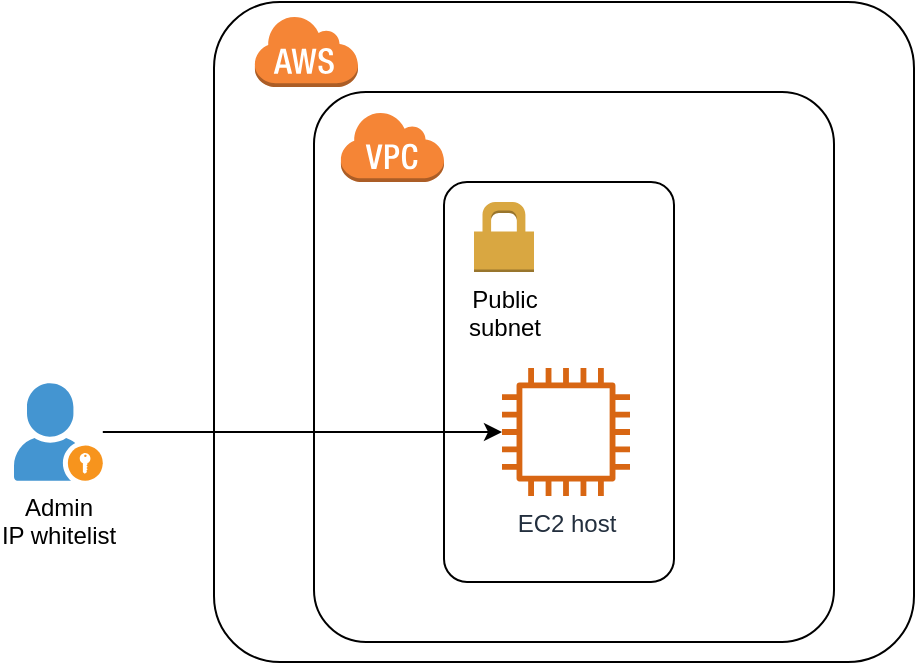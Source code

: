 <mxfile version="12.8.8" type="device"><diagram id="faAYdmmVHi362ZzeD9U7" name="Page-1"><mxGraphModel dx="1022" dy="437" grid="1" gridSize="10" guides="1" tooltips="1" connect="1" arrows="1" fold="1" page="1" pageScale="1" pageWidth="827" pageHeight="1169" math="0" shadow="0"><root><mxCell id="0"/><mxCell id="1" parent="0"/><mxCell id="Sfgr-Pu6cBmZIIHlNRuQ-5" value="" style="rounded=1;arcSize=10;dashed=0;strokeColor=#000000;fillColor=none;gradientColor=none;strokeWidth=1;" parent="1" vertex="1"><mxGeometry x="170" y="40" width="350" height="330" as="geometry"/></mxCell><mxCell id="Sfgr-Pu6cBmZIIHlNRuQ-7" value="" style="rounded=1;arcSize=10;strokeColor=#000000;fillColor=none;gradientColor=none;strokeWidth=1;perimeterSpacing=0;" parent="1" vertex="1"><mxGeometry x="220" y="85" width="260" height="275" as="geometry"/></mxCell><mxCell id="Sfgr-Pu6cBmZIIHlNRuQ-21" value="" style="rounded=1;arcSize=10;dashed=0;strokeColor=#000000;fillColor=none;gradientColor=none;strokeWidth=1;align=right;html=0;labelPosition=left;verticalLabelPosition=middle;verticalAlign=middle;horizontal=0;" parent="1" vertex="1"><mxGeometry x="285" y="130" width="115" height="200" as="geometry"/></mxCell><mxCell id="8bHSv-6jxeaeYeThPHs--4" value="" style="edgeStyle=orthogonalEdgeStyle;rounded=0;orthogonalLoop=1;jettySize=auto;html=1;" parent="1" source="BnBG_m8c1ZtjD3M9ec73-1" target="wJy5nL8BT2rT2vKoltnh-4" edge="1"><mxGeometry relative="1" as="geometry"><mxPoint x="120" y="311.5" as="sourcePoint"/></mxGeometry></mxCell><mxCell id="Sfgr-Pu6cBmZIIHlNRuQ-6" value="" style="dashed=0;html=1;shape=mxgraph.aws3.cloud;fillColor=#F58536;gradientColor=none;dashed=0;" parent="1" vertex="1"><mxGeometry x="190" y="46.5" width="52" height="36" as="geometry"/></mxCell><mxCell id="Sfgr-Pu6cBmZIIHlNRuQ-8" value="" style="dashed=0;html=1;shape=mxgraph.aws3.virtual_private_cloud;fillColor=#F58536;gradientColor=none;dashed=0;" parent="1" vertex="1"><mxGeometry x="233" y="94.5" width="52" height="35.5" as="geometry"/></mxCell><mxCell id="Sfgr-Pu6cBmZIIHlNRuQ-22" value="Public&lt;br&gt;subnet" style="dashed=0;html=1;shape=mxgraph.aws3.permissions;fillColor=#D9A741;gradientColor=none;dashed=0;strokeWidth=1;align=center;labelPosition=center;verticalLabelPosition=bottom;verticalAlign=top;" parent="1" vertex="1"><mxGeometry x="300" y="140" width="30" height="35" as="geometry"/></mxCell><mxCell id="wJy5nL8BT2rT2vKoltnh-4" value="EC2 host" style="outlineConnect=0;fontColor=#232F3E;gradientColor=none;fillColor=#D86613;strokeColor=none;dashed=0;verticalLabelPosition=bottom;verticalAlign=top;align=center;html=1;fontSize=12;fontStyle=0;aspect=fixed;pointerEvents=1;shape=mxgraph.aws4.instance2;" parent="1" vertex="1"><mxGeometry x="314" y="223" width="64" height="64" as="geometry"/></mxCell><mxCell id="BnBG_m8c1ZtjD3M9ec73-1" value="Admin&lt;br&gt;IP whitelist" style="shadow=0;dashed=0;html=1;strokeColor=none;fillColor=#4495D1;labelPosition=center;verticalLabelPosition=bottom;verticalAlign=top;align=center;outlineConnect=0;shape=mxgraph.veeam.portal_admin;" vertex="1" parent="1"><mxGeometry x="70" y="230.6" width="44.4" height="48.8" as="geometry"/></mxCell></root></mxGraphModel></diagram></mxfile>